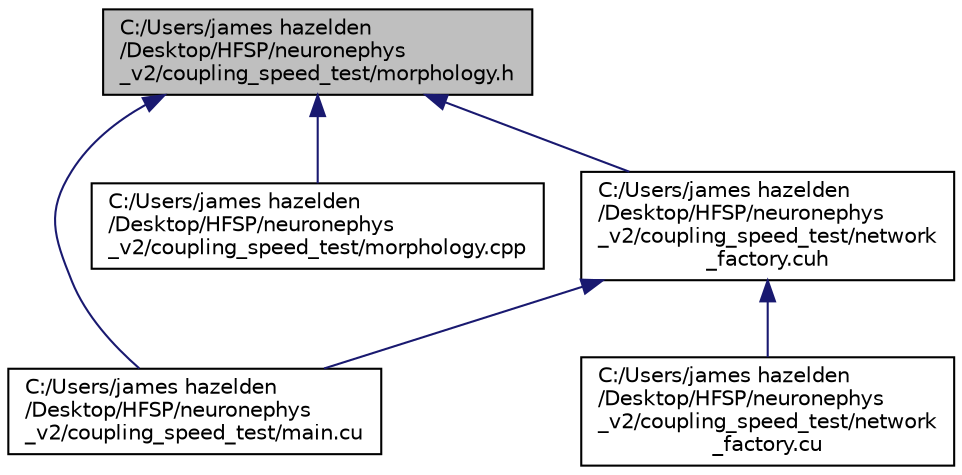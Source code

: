 digraph "C:/Users/james hazelden/Desktop/HFSP/neuronephys_v2/coupling_speed_test/morphology.h"
{
 // LATEX_PDF_SIZE
  edge [fontname="Helvetica",fontsize="10",labelfontname="Helvetica",labelfontsize="10"];
  node [fontname="Helvetica",fontsize="10",shape=record];
  Node1 [label="C:/Users/james hazelden\l/Desktop/HFSP/neuronephys\l_v2/coupling_speed_test/morphology.h",height=0.2,width=0.4,color="black", fillcolor="grey75", style="filled", fontcolor="black",tooltip=" "];
  Node1 -> Node2 [dir="back",color="midnightblue",fontsize="10",style="solid",fontname="Helvetica"];
  Node2 [label="C:/Users/james hazelden\l/Desktop/HFSP/neuronephys\l_v2/coupling_speed_test/main.cu",height=0.2,width=0.4,color="black", fillcolor="white", style="filled",URL="$main_8cu.html",tooltip=" "];
  Node1 -> Node3 [dir="back",color="midnightblue",fontsize="10",style="solid",fontname="Helvetica"];
  Node3 [label="C:/Users/james hazelden\l/Desktop/HFSP/neuronephys\l_v2/coupling_speed_test/morphology.cpp",height=0.2,width=0.4,color="black", fillcolor="white", style="filled",URL="$morphology_8cpp.html",tooltip=" "];
  Node1 -> Node4 [dir="back",color="midnightblue",fontsize="10",style="solid",fontname="Helvetica"];
  Node4 [label="C:/Users/james hazelden\l/Desktop/HFSP/neuronephys\l_v2/coupling_speed_test/network\l_factory.cuh",height=0.2,width=0.4,color="black", fillcolor="white", style="filled",URL="$network__factory_8cuh.html",tooltip=" "];
  Node4 -> Node2 [dir="back",color="midnightblue",fontsize="10",style="solid",fontname="Helvetica"];
  Node4 -> Node5 [dir="back",color="midnightblue",fontsize="10",style="solid",fontname="Helvetica"];
  Node5 [label="C:/Users/james hazelden\l/Desktop/HFSP/neuronephys\l_v2/coupling_speed_test/network\l_factory.cu",height=0.2,width=0.4,color="black", fillcolor="white", style="filled",URL="$network__factory_8cu.html",tooltip=" "];
}
